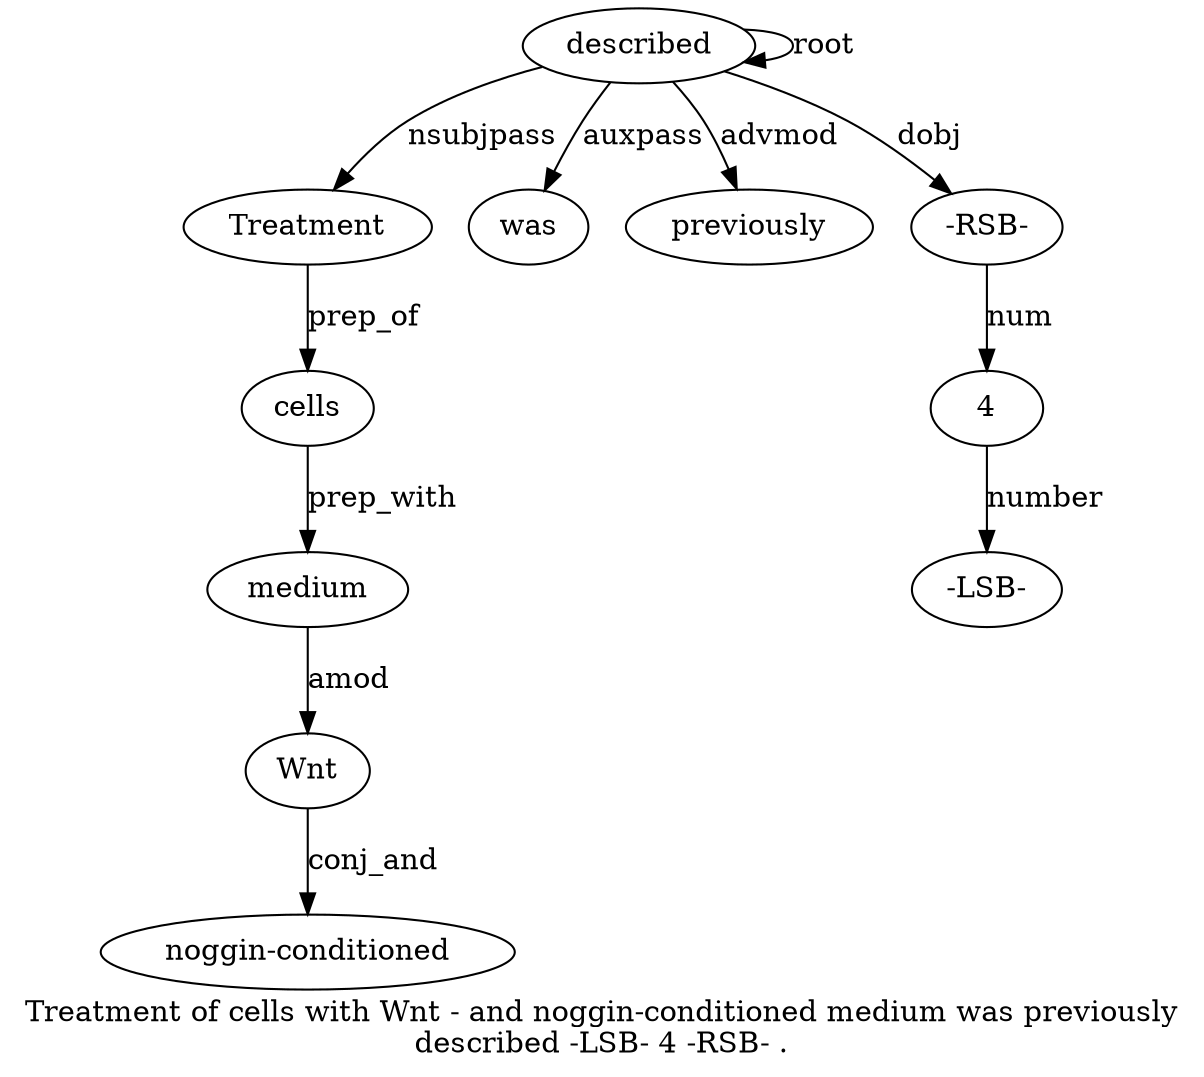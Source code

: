 digraph "Treatment of cells with Wnt - and noggin-conditioned medium was previously described -LSB- 4 -RSB- ." {
label="Treatment of cells with Wnt - and noggin-conditioned medium was previously
described -LSB- 4 -RSB- .";
described12 [style=filled, fillcolor=white, label=described];
Treatment1 [style=filled, fillcolor=white, label=Treatment];
described12 -> Treatment1  [label=nsubjpass];
cells3 [style=filled, fillcolor=white, label=cells];
Treatment1 -> cells3  [label=prep_of];
medium9 [style=filled, fillcolor=white, label=medium];
Wnt5 [style=filled, fillcolor=white, label=Wnt];
medium9 -> Wnt5  [label=amod];
"noggin-conditioned8" [style=filled, fillcolor=white, label="noggin-conditioned"];
Wnt5 -> "noggin-conditioned8"  [label=conj_and];
cells3 -> medium9  [label=prep_with];
was10 [style=filled, fillcolor=white, label=was];
described12 -> was10  [label=auxpass];
previously11 [style=filled, fillcolor=white, label=previously];
described12 -> previously11  [label=advmod];
described12 -> described12  [label=root];
41 [style=filled, fillcolor=white, label=4];
"-LSB-13" [style=filled, fillcolor=white, label="-LSB-"];
41 -> "-LSB-13"  [label=number];
"-RSB-15" [style=filled, fillcolor=white, label="-RSB-"];
"-RSB-15" -> 41  [label=num];
described12 -> "-RSB-15"  [label=dobj];
}
